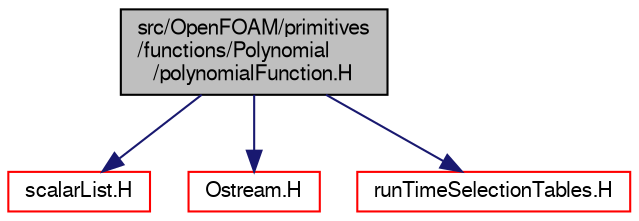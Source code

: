 digraph "src/OpenFOAM/primitives/functions/Polynomial/polynomialFunction.H"
{
  bgcolor="transparent";
  edge [fontname="FreeSans",fontsize="10",labelfontname="FreeSans",labelfontsize="10"];
  node [fontname="FreeSans",fontsize="10",shape=record];
  Node0 [label="src/OpenFOAM/primitives\l/functions/Polynomial\l/polynomialFunction.H",height=0.2,width=0.4,color="black", fillcolor="grey75", style="filled", fontcolor="black"];
  Node0 -> Node1 [color="midnightblue",fontsize="10",style="solid",fontname="FreeSans"];
  Node1 [label="scalarList.H",height=0.2,width=0.4,color="red",URL="$a12521.html"];
  Node0 -> Node33 [color="midnightblue",fontsize="10",style="solid",fontname="FreeSans"];
  Node33 [label="Ostream.H",height=0.2,width=0.4,color="red",URL="$a09098.html"];
  Node0 -> Node49 [color="midnightblue",fontsize="10",style="solid",fontname="FreeSans"];
  Node49 [label="runTimeSelectionTables.H",height=0.2,width=0.4,color="red",URL="$a09266.html",tooltip="Macros to ease declaration of run-time selection tables. "];
}
